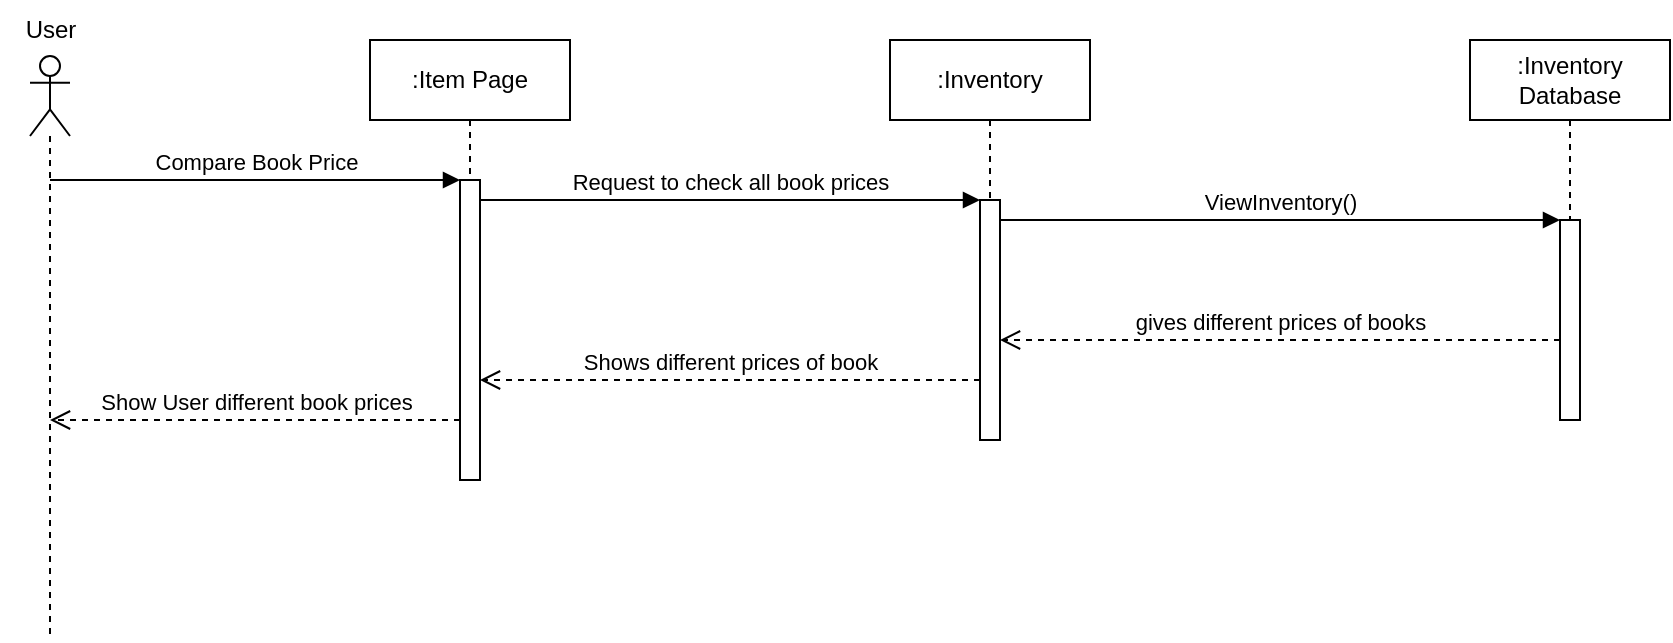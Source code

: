 <mxfile version="20.8.23" type="github">
  <diagram name="Page-1" id="b2CVSaUoH3vXA7y7f3I6">
    <mxGraphModel dx="1116" dy="531" grid="1" gridSize="10" guides="1" tooltips="1" connect="1" arrows="1" fold="1" page="1" pageScale="1" pageWidth="1920" pageHeight="1200" math="0" shadow="0">
      <root>
        <mxCell id="0" />
        <mxCell id="1" parent="0" />
        <mxCell id="ejhmM65TNATHb92LL1bp-1" value="" style="shape=umlLifeline;perimeter=lifelinePerimeter;whiteSpace=wrap;html=1;container=1;dropTarget=0;collapsible=0;recursiveResize=0;outlineConnect=0;portConstraint=eastwest;newEdgeStyle={&quot;edgeStyle&quot;:&quot;elbowEdgeStyle&quot;,&quot;elbow&quot;:&quot;vertical&quot;,&quot;curved&quot;:0,&quot;rounded&quot;:0};participant=umlActor;" vertex="1" parent="1">
          <mxGeometry x="60" y="108" width="20" height="292" as="geometry" />
        </mxCell>
        <mxCell id="ejhmM65TNATHb92LL1bp-2" value="User" style="text;html=1;align=center;verticalAlign=middle;resizable=0;points=[];autosize=1;strokeColor=none;fillColor=none;" vertex="1" parent="1">
          <mxGeometry x="45" y="80" width="50" height="30" as="geometry" />
        </mxCell>
        <mxCell id="ejhmM65TNATHb92LL1bp-3" value=":Item Page" style="shape=umlLifeline;perimeter=lifelinePerimeter;whiteSpace=wrap;html=1;container=1;dropTarget=0;collapsible=0;recursiveResize=0;outlineConnect=0;portConstraint=eastwest;newEdgeStyle={&quot;edgeStyle&quot;:&quot;elbowEdgeStyle&quot;,&quot;elbow&quot;:&quot;vertical&quot;,&quot;curved&quot;:0,&quot;rounded&quot;:0};" vertex="1" parent="1">
          <mxGeometry x="230" y="100" width="100" height="220" as="geometry" />
        </mxCell>
        <mxCell id="ejhmM65TNATHb92LL1bp-8" value="" style="html=1;points=[];perimeter=orthogonalPerimeter;outlineConnect=0;targetShapes=umlLifeline;portConstraint=eastwest;newEdgeStyle={&quot;edgeStyle&quot;:&quot;elbowEdgeStyle&quot;,&quot;elbow&quot;:&quot;vertical&quot;,&quot;curved&quot;:0,&quot;rounded&quot;:0};" vertex="1" parent="ejhmM65TNATHb92LL1bp-3">
          <mxGeometry x="45" y="70" width="10" height="150" as="geometry" />
        </mxCell>
        <mxCell id="ejhmM65TNATHb92LL1bp-4" value=":Inventory" style="shape=umlLifeline;perimeter=lifelinePerimeter;whiteSpace=wrap;html=1;container=1;dropTarget=0;collapsible=0;recursiveResize=0;outlineConnect=0;portConstraint=eastwest;newEdgeStyle={&quot;edgeStyle&quot;:&quot;elbowEdgeStyle&quot;,&quot;elbow&quot;:&quot;vertical&quot;,&quot;curved&quot;:0,&quot;rounded&quot;:0};" vertex="1" parent="1">
          <mxGeometry x="490" y="100" width="100" height="200" as="geometry" />
        </mxCell>
        <mxCell id="ejhmM65TNATHb92LL1bp-10" value="" style="html=1;points=[];perimeter=orthogonalPerimeter;outlineConnect=0;targetShapes=umlLifeline;portConstraint=eastwest;newEdgeStyle={&quot;edgeStyle&quot;:&quot;elbowEdgeStyle&quot;,&quot;elbow&quot;:&quot;vertical&quot;,&quot;curved&quot;:0,&quot;rounded&quot;:0};" vertex="1" parent="ejhmM65TNATHb92LL1bp-4">
          <mxGeometry x="45" y="80" width="10" height="120" as="geometry" />
        </mxCell>
        <mxCell id="ejhmM65TNATHb92LL1bp-6" value=":Inventory Database" style="shape=umlLifeline;perimeter=lifelinePerimeter;whiteSpace=wrap;html=1;container=1;dropTarget=0;collapsible=0;recursiveResize=0;outlineConnect=0;portConstraint=eastwest;newEdgeStyle={&quot;edgeStyle&quot;:&quot;elbowEdgeStyle&quot;,&quot;elbow&quot;:&quot;vertical&quot;,&quot;curved&quot;:0,&quot;rounded&quot;:0};" vertex="1" parent="1">
          <mxGeometry x="780" y="100" width="100" height="190" as="geometry" />
        </mxCell>
        <mxCell id="ejhmM65TNATHb92LL1bp-11" value="" style="html=1;points=[];perimeter=orthogonalPerimeter;outlineConnect=0;targetShapes=umlLifeline;portConstraint=eastwest;newEdgeStyle={&quot;edgeStyle&quot;:&quot;elbowEdgeStyle&quot;,&quot;elbow&quot;:&quot;vertical&quot;,&quot;curved&quot;:0,&quot;rounded&quot;:0};" vertex="1" parent="ejhmM65TNATHb92LL1bp-6">
          <mxGeometry x="45" y="90" width="10" height="100" as="geometry" />
        </mxCell>
        <mxCell id="ejhmM65TNATHb92LL1bp-7" value="Compare Book Price" style="html=1;verticalAlign=bottom;endArrow=block;edgeStyle=elbowEdgeStyle;elbow=vertical;curved=0;rounded=0;" edge="1" parent="1" source="ejhmM65TNATHb92LL1bp-1" target="ejhmM65TNATHb92LL1bp-8">
          <mxGeometry width="80" relative="1" as="geometry">
            <mxPoint x="95" y="170" as="sourcePoint" />
            <mxPoint x="175" y="170" as="targetPoint" />
            <Array as="points">
              <mxPoint x="240" y="170" />
            </Array>
          </mxGeometry>
        </mxCell>
        <mxCell id="ejhmM65TNATHb92LL1bp-9" value="Request to check all book prices" style="html=1;verticalAlign=bottom;endArrow=block;edgeStyle=elbowEdgeStyle;elbow=vertical;curved=0;rounded=0;" edge="1" parent="1" source="ejhmM65TNATHb92LL1bp-8" target="ejhmM65TNATHb92LL1bp-10">
          <mxGeometry width="80" relative="1" as="geometry">
            <mxPoint x="320" y="180" as="sourcePoint" />
            <mxPoint x="400" y="180" as="targetPoint" />
            <Array as="points">
              <mxPoint x="480" y="180" />
            </Array>
          </mxGeometry>
        </mxCell>
        <mxCell id="ejhmM65TNATHb92LL1bp-12" value="ViewInventory()" style="html=1;verticalAlign=bottom;endArrow=block;edgeStyle=elbowEdgeStyle;elbow=vertical;curved=0;rounded=0;" edge="1" parent="1" source="ejhmM65TNATHb92LL1bp-10" target="ejhmM65TNATHb92LL1bp-11">
          <mxGeometry width="80" relative="1" as="geometry">
            <mxPoint x="650" y="190" as="sourcePoint" />
            <mxPoint x="730" y="190" as="targetPoint" />
            <Array as="points">
              <mxPoint x="770" y="190" />
            </Array>
          </mxGeometry>
        </mxCell>
        <mxCell id="ejhmM65TNATHb92LL1bp-13" value="gives different prices of books" style="html=1;verticalAlign=bottom;endArrow=open;dashed=1;endSize=8;edgeStyle=elbowEdgeStyle;elbow=vertical;curved=0;rounded=0;" edge="1" parent="1" source="ejhmM65TNATHb92LL1bp-11" target="ejhmM65TNATHb92LL1bp-10">
          <mxGeometry relative="1" as="geometry">
            <mxPoint x="730" y="210" as="sourcePoint" />
            <mxPoint x="650" y="210" as="targetPoint" />
            <Array as="points">
              <mxPoint x="760" y="250" />
            </Array>
          </mxGeometry>
        </mxCell>
        <mxCell id="ejhmM65TNATHb92LL1bp-14" value="Shows different prices of book" style="html=1;verticalAlign=bottom;endArrow=open;dashed=1;endSize=8;edgeStyle=elbowEdgeStyle;elbow=vertical;curved=0;rounded=0;" edge="1" parent="1" source="ejhmM65TNATHb92LL1bp-10" target="ejhmM65TNATHb92LL1bp-8">
          <mxGeometry relative="1" as="geometry">
            <mxPoint x="480" y="270" as="sourcePoint" />
            <mxPoint x="390" y="264.67" as="targetPoint" />
            <Array as="points">
              <mxPoint x="460" y="270" />
            </Array>
          </mxGeometry>
        </mxCell>
        <mxCell id="ejhmM65TNATHb92LL1bp-15" value="Show User different book prices" style="html=1;verticalAlign=bottom;endArrow=open;dashed=1;endSize=8;edgeStyle=elbowEdgeStyle;elbow=vertical;curved=0;rounded=0;" edge="1" parent="1" source="ejhmM65TNATHb92LL1bp-8" target="ejhmM65TNATHb92LL1bp-1">
          <mxGeometry relative="1" as="geometry">
            <mxPoint x="210" y="290" as="sourcePoint" />
            <mxPoint x="130" y="290" as="targetPoint" />
            <Array as="points">
              <mxPoint x="130" y="290" />
            </Array>
          </mxGeometry>
        </mxCell>
      </root>
    </mxGraphModel>
  </diagram>
</mxfile>
